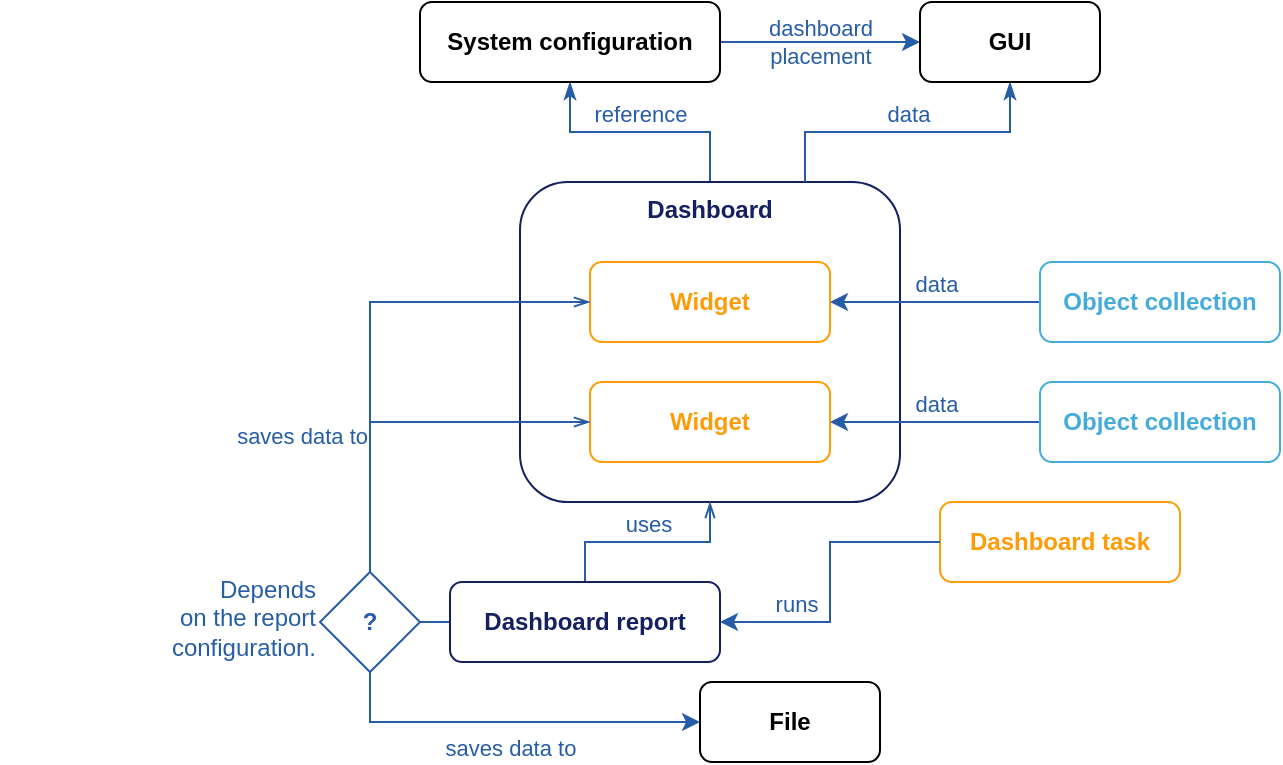 <mxfile version="28.2.0">
  <diagram name="Page-1" id="-UHMWZQYqAhrEeP4hBU8">
    <mxGraphModel dx="626" dy="688" grid="1" gridSize="10" guides="1" tooltips="1" connect="1" arrows="1" fold="1" page="1" pageScale="1" pageWidth="850" pageHeight="1100" math="0" shadow="0">
      <root>
        <mxCell id="0" />
        <mxCell id="1" parent="0" />
        <mxCell id="p5eqTS1NqwvMsP7TeZo_-11" value="reference" style="edgeStyle=orthogonalEdgeStyle;curved=0;rounded=0;html=1;exitX=0.5;exitY=0;exitDx=0;exitDy=0;entryX=0.5;entryY=1;entryDx=0;entryDy=0;endArrow=classicThin;endFill=1;fillColor=#265DA6;strokeColor=#265DA6;labelPosition=center;verticalLabelPosition=top;align=center;verticalAlign=bottom;fontColor=#265DA6;convertToSvg=1;" parent="1" source="p5eqTS1NqwvMsP7TeZo_-2" target="p5eqTS1NqwvMsP7TeZo_-10" edge="1">
          <mxGeometry relative="1" as="geometry" />
        </mxCell>
        <mxCell id="p5eqTS1NqwvMsP7TeZo_-2" value="Dashboard" style="rounded=1;whiteSpace=wrap;html=1;fillColor=#ffffff;fontColor=#14205F;strokeColor=#14205F;fontStyle=1;verticalAlign=top;convertToSvg=1;" parent="1" vertex="1">
          <mxGeometry x="310" y="330" width="190" height="160" as="geometry" />
        </mxCell>
        <mxCell id="p5eqTS1NqwvMsP7TeZo_-3" value="Widget" style="rounded=1;whiteSpace=wrap;html=1;fillColor=#ffffff;fontColor=#FF9B05;strokeColor=#FF9B05;fontStyle=1;convertToSvg=1;" parent="1" vertex="1">
          <mxGeometry x="345" y="370" width="120" height="40" as="geometry" />
        </mxCell>
        <mxCell id="p5eqTS1NqwvMsP7TeZo_-5" value="Widget" style="rounded=1;whiteSpace=wrap;html=1;fillColor=#ffffff;fontColor=#FF9B05;strokeColor=#FF9B05;fontStyle=1;convertToSvg=1;" parent="1" vertex="1">
          <mxGeometry x="345" y="430" width="120" height="40" as="geometry" />
        </mxCell>
        <mxCell id="p5eqTS1NqwvMsP7TeZo_-8" value="data" style="edgeStyle=orthogonalEdgeStyle;curved=0;rounded=0;html=1;exitX=0;exitY=0.5;exitDx=0;exitDy=0;entryX=1;entryY=0.5;entryDx=0;entryDy=0;endArrow=classic;fillColor=#265DA6;strokeColor=#265DA6;endFill=1;labelPosition=center;verticalLabelPosition=top;align=center;verticalAlign=bottom;fontColor=#265DA6;convertToSvg=1;" parent="1" source="p5eqTS1NqwvMsP7TeZo_-6" target="p5eqTS1NqwvMsP7TeZo_-3" edge="1">
          <mxGeometry relative="1" as="geometry" />
        </mxCell>
        <mxCell id="p5eqTS1NqwvMsP7TeZo_-6" value="Object collection" style="rounded=1;whiteSpace=wrap;html=1;fillColor=#ffffff;fontColor=#44ACDB;strokeColor=#44ACDB;fontStyle=1;convertToSvg=1;" parent="1" vertex="1">
          <mxGeometry x="570" y="370" width="120" height="40" as="geometry" />
        </mxCell>
        <mxCell id="p5eqTS1NqwvMsP7TeZo_-9" value="data" style="edgeStyle=orthogonalEdgeStyle;curved=0;rounded=0;html=1;exitX=0;exitY=0.5;exitDx=0;exitDy=0;endArrow=classic;fillColor=#265DA6;strokeColor=#265DA6;endFill=1;labelPosition=center;verticalLabelPosition=top;align=center;verticalAlign=bottom;fontColor=#265DA6;convertToSvg=1;" parent="1" source="p5eqTS1NqwvMsP7TeZo_-7" target="p5eqTS1NqwvMsP7TeZo_-5" edge="1">
          <mxGeometry relative="1" as="geometry" />
        </mxCell>
        <mxCell id="p5eqTS1NqwvMsP7TeZo_-7" value="Object collection" style="rounded=1;whiteSpace=wrap;html=1;fillColor=#ffffff;fontColor=#44ACDB;strokeColor=#44ACDB;fontStyle=1;convertToSvg=1;" parent="1" vertex="1">
          <mxGeometry x="570" y="430" width="120" height="40" as="geometry" />
        </mxCell>
        <mxCell id="p5eqTS1NqwvMsP7TeZo_-13" value="&lt;div&gt;dashboard&lt;/div&gt;&lt;div&gt;placement&lt;/div&gt;" style="edgeStyle=orthogonalEdgeStyle;curved=0;rounded=0;html=1;exitX=1;exitY=0.5;exitDx=0;exitDy=0;entryX=0;entryY=0.5;entryDx=0;entryDy=0;endArrow=classic;fillColor=#265DA6;strokeColor=#265DA6;endFill=1;labelPosition=center;verticalLabelPosition=middle;align=center;verticalAlign=middle;fontColor=#265DA6;labelBackgroundColor=none;convertToSvg=1;" parent="1" source="p5eqTS1NqwvMsP7TeZo_-10" target="p5eqTS1NqwvMsP7TeZo_-12" edge="1">
          <mxGeometry x="0.004" relative="1" as="geometry">
            <mxPoint as="offset" />
          </mxGeometry>
        </mxCell>
        <mxCell id="p5eqTS1NqwvMsP7TeZo_-10" value="System configuration" style="rounded=1;whiteSpace=wrap;html=1;fontStyle=1;convertToSvg=1;" parent="1" vertex="1">
          <mxGeometry x="260" y="240" width="150" height="40" as="geometry" />
        </mxCell>
        <mxCell id="p2tRuxkkve7TmPgGVvgQ-14" value="data" style="edgeStyle=orthogonalEdgeStyle;curved=0;rounded=0;html=1;exitX=0.5;exitY=1;exitDx=0;exitDy=0;entryX=0.75;entryY=0;entryDx=0;entryDy=0;endArrow=none;startArrow=classicThin;startFill=1;endFill=0;labelPosition=center;verticalLabelPosition=top;align=center;verticalAlign=bottom;fillColor=#265DA6;strokeColor=#265DA6;fontColor=#265DA6;convertToSvg=1;" edge="1" parent="1" source="p5eqTS1NqwvMsP7TeZo_-12" target="p5eqTS1NqwvMsP7TeZo_-2">
          <mxGeometry relative="1" as="geometry" />
        </mxCell>
        <mxCell id="p5eqTS1NqwvMsP7TeZo_-12" value="GUI" style="rounded=1;whiteSpace=wrap;html=1;fontStyle=1;convertToSvg=1;" parent="1" vertex="1">
          <mxGeometry x="510" y="240" width="90" height="40" as="geometry" />
        </mxCell>
        <mxCell id="p2tRuxkkve7TmPgGVvgQ-2" value="uses" style="edgeStyle=orthogonalEdgeStyle;curved=0;rounded=0;html=1;exitX=0.5;exitY=0;exitDx=0;exitDy=0;entryX=0.5;entryY=1;entryDx=0;entryDy=0;endArrow=openThin;fillColor=#265DA6;strokeColor=#265DA6;labelPosition=center;verticalLabelPosition=top;align=center;verticalAlign=bottom;fontColor=#265DA6;convertToSvg=1;" edge="1" parent="1" source="p2tRuxkkve7TmPgGVvgQ-1" target="p5eqTS1NqwvMsP7TeZo_-2">
          <mxGeometry relative="1" as="geometry" />
        </mxCell>
        <mxCell id="p2tRuxkkve7TmPgGVvgQ-17" style="edgeStyle=orthogonalEdgeStyle;curved=0;rounded=0;html=1;exitX=0;exitY=0.5;exitDx=0;exitDy=0;entryX=1;entryY=0.5;entryDx=0;entryDy=0;endArrow=none;endFill=0;fillColor=#265DA6;strokeColor=#265DA6;" edge="1" parent="1" source="p2tRuxkkve7TmPgGVvgQ-1" target="p2tRuxkkve7TmPgGVvgQ-16">
          <mxGeometry relative="1" as="geometry" />
        </mxCell>
        <mxCell id="p2tRuxkkve7TmPgGVvgQ-1" value="Dashboard report" style="rounded=1;whiteSpace=wrap;html=1;fillColor=#ffffff;fontColor=#14205F;strokeColor=#14205F;fontStyle=1;convertToSvg=1;" vertex="1" parent="1">
          <mxGeometry x="275" y="530" width="135" height="40" as="geometry" />
        </mxCell>
        <mxCell id="p2tRuxkkve7TmPgGVvgQ-5" value="Dashboard task" style="rounded=1;whiteSpace=wrap;html=1;fillColor=#ffffff;fontColor=#FF9B05;strokeColor=#FF9B05;fontStyle=1;convertToSvg=1;" vertex="1" parent="1">
          <mxGeometry x="520" y="490" width="120" height="40" as="geometry" />
        </mxCell>
        <mxCell id="p2tRuxkkve7TmPgGVvgQ-7" value="runs" style="edgeStyle=orthogonalEdgeStyle;curved=0;rounded=0;html=1;exitX=0;exitY=0.5;exitDx=0;exitDy=0;endArrow=classic;fillColor=#265DA6;strokeColor=#265DA6;endFill=1;labelPosition=center;verticalLabelPosition=top;align=center;verticalAlign=bottom;fontColor=#265DA6;convertToSvg=1;entryX=1;entryY=0.5;entryDx=0;entryDy=0;" edge="1" parent="1" source="p2tRuxkkve7TmPgGVvgQ-5" target="p2tRuxkkve7TmPgGVvgQ-1">
          <mxGeometry x="0.5" relative="1" as="geometry">
            <mxPoint x="580" y="460" as="sourcePoint" />
            <mxPoint x="475" y="460" as="targetPoint" />
            <mxPoint as="offset" />
          </mxGeometry>
        </mxCell>
        <mxCell id="p2tRuxkkve7TmPgGVvgQ-8" value="File" style="rounded=1;whiteSpace=wrap;html=1;fontStyle=1;convertToSvg=1;" vertex="1" parent="1">
          <mxGeometry x="400" y="580" width="90" height="40" as="geometry" />
        </mxCell>
        <mxCell id="p2tRuxkkve7TmPgGVvgQ-9" value="saves data to" style="edgeStyle=orthogonalEdgeStyle;curved=0;rounded=0;html=1;exitX=0.5;exitY=1;exitDx=0;exitDy=0;endArrow=classic;fillColor=#265DA6;strokeColor=#265DA6;endFill=1;labelPosition=center;verticalLabelPosition=bottom;align=center;verticalAlign=top;fontColor=#265DA6;convertToSvg=1;entryX=0;entryY=0.5;entryDx=0;entryDy=0;" edge="1" parent="1" source="p2tRuxkkve7TmPgGVvgQ-16" target="p2tRuxkkve7TmPgGVvgQ-8">
          <mxGeometry relative="1" as="geometry">
            <mxPoint x="475" y="560" as="sourcePoint" />
            <mxPoint x="420" y="560" as="targetPoint" />
          </mxGeometry>
        </mxCell>
        <mxCell id="p2tRuxkkve7TmPgGVvgQ-4" value="saves data to" style="edgeStyle=orthogonalEdgeStyle;curved=0;rounded=0;html=1;exitX=0.5;exitY=0;exitDx=0;exitDy=0;entryX=0;entryY=0.5;entryDx=0;entryDy=0;endArrow=openThin;labelPosition=left;verticalLabelPosition=middle;align=right;verticalAlign=middle;fontColor=#265DA6;fillColor=#265DA6;strokeColor=#265DA6;spacingLeft=-17;convertToSvg=1;labelBackgroundColor=default;" edge="1" parent="1" source="p2tRuxkkve7TmPgGVvgQ-16" target="p5eqTS1NqwvMsP7TeZo_-3">
          <mxGeometry x="-0.44" relative="1" as="geometry">
            <mxPoint x="260" y="620" as="sourcePoint" />
            <mxPoint x="330" y="530" as="targetPoint" />
            <mxPoint as="offset" />
          </mxGeometry>
        </mxCell>
        <mxCell id="p2tRuxkkve7TmPgGVvgQ-3" value="" style="edgeStyle=orthogonalEdgeStyle;curved=0;rounded=0;html=1;exitX=0.5;exitY=0;exitDx=0;exitDy=0;entryX=0;entryY=0.5;entryDx=0;entryDy=0;endArrow=openThin;labelPosition=center;verticalLabelPosition=top;align=center;verticalAlign=bottom;fontColor=#265DA6;fillColor=#265DA6;strokeColor=#265DA6;convertToSvg=1;" edge="1" parent="1" source="p2tRuxkkve7TmPgGVvgQ-16" target="p5eqTS1NqwvMsP7TeZo_-5">
          <mxGeometry relative="1" as="geometry" />
        </mxCell>
        <mxCell id="p2tRuxkkve7TmPgGVvgQ-16" value="?" style="rhombus;whiteSpace=wrap;html=1;fontStyle=1;fillColor=#ffffff;fontColor=#265DA6;strokeColor=#265DA6;" vertex="1" parent="1">
          <mxGeometry x="210" y="525" width="50" height="50" as="geometry" />
        </mxCell>
        <mxCell id="p2tRuxkkve7TmPgGVvgQ-21" value="&lt;div&gt;Depends&lt;/div&gt;&lt;div&gt;on&amp;nbsp;the report&lt;/div&gt;&lt;div&gt;configuration.&lt;/div&gt;" style="text;html=1;align=right;verticalAlign=middle;whiteSpace=wrap;rounded=0;fontColor=#265DA6;convertToSvg=1;" vertex="1" parent="1">
          <mxGeometry x="50" y="525" width="160" height="45" as="geometry" />
        </mxCell>
      </root>
    </mxGraphModel>
  </diagram>
</mxfile>
